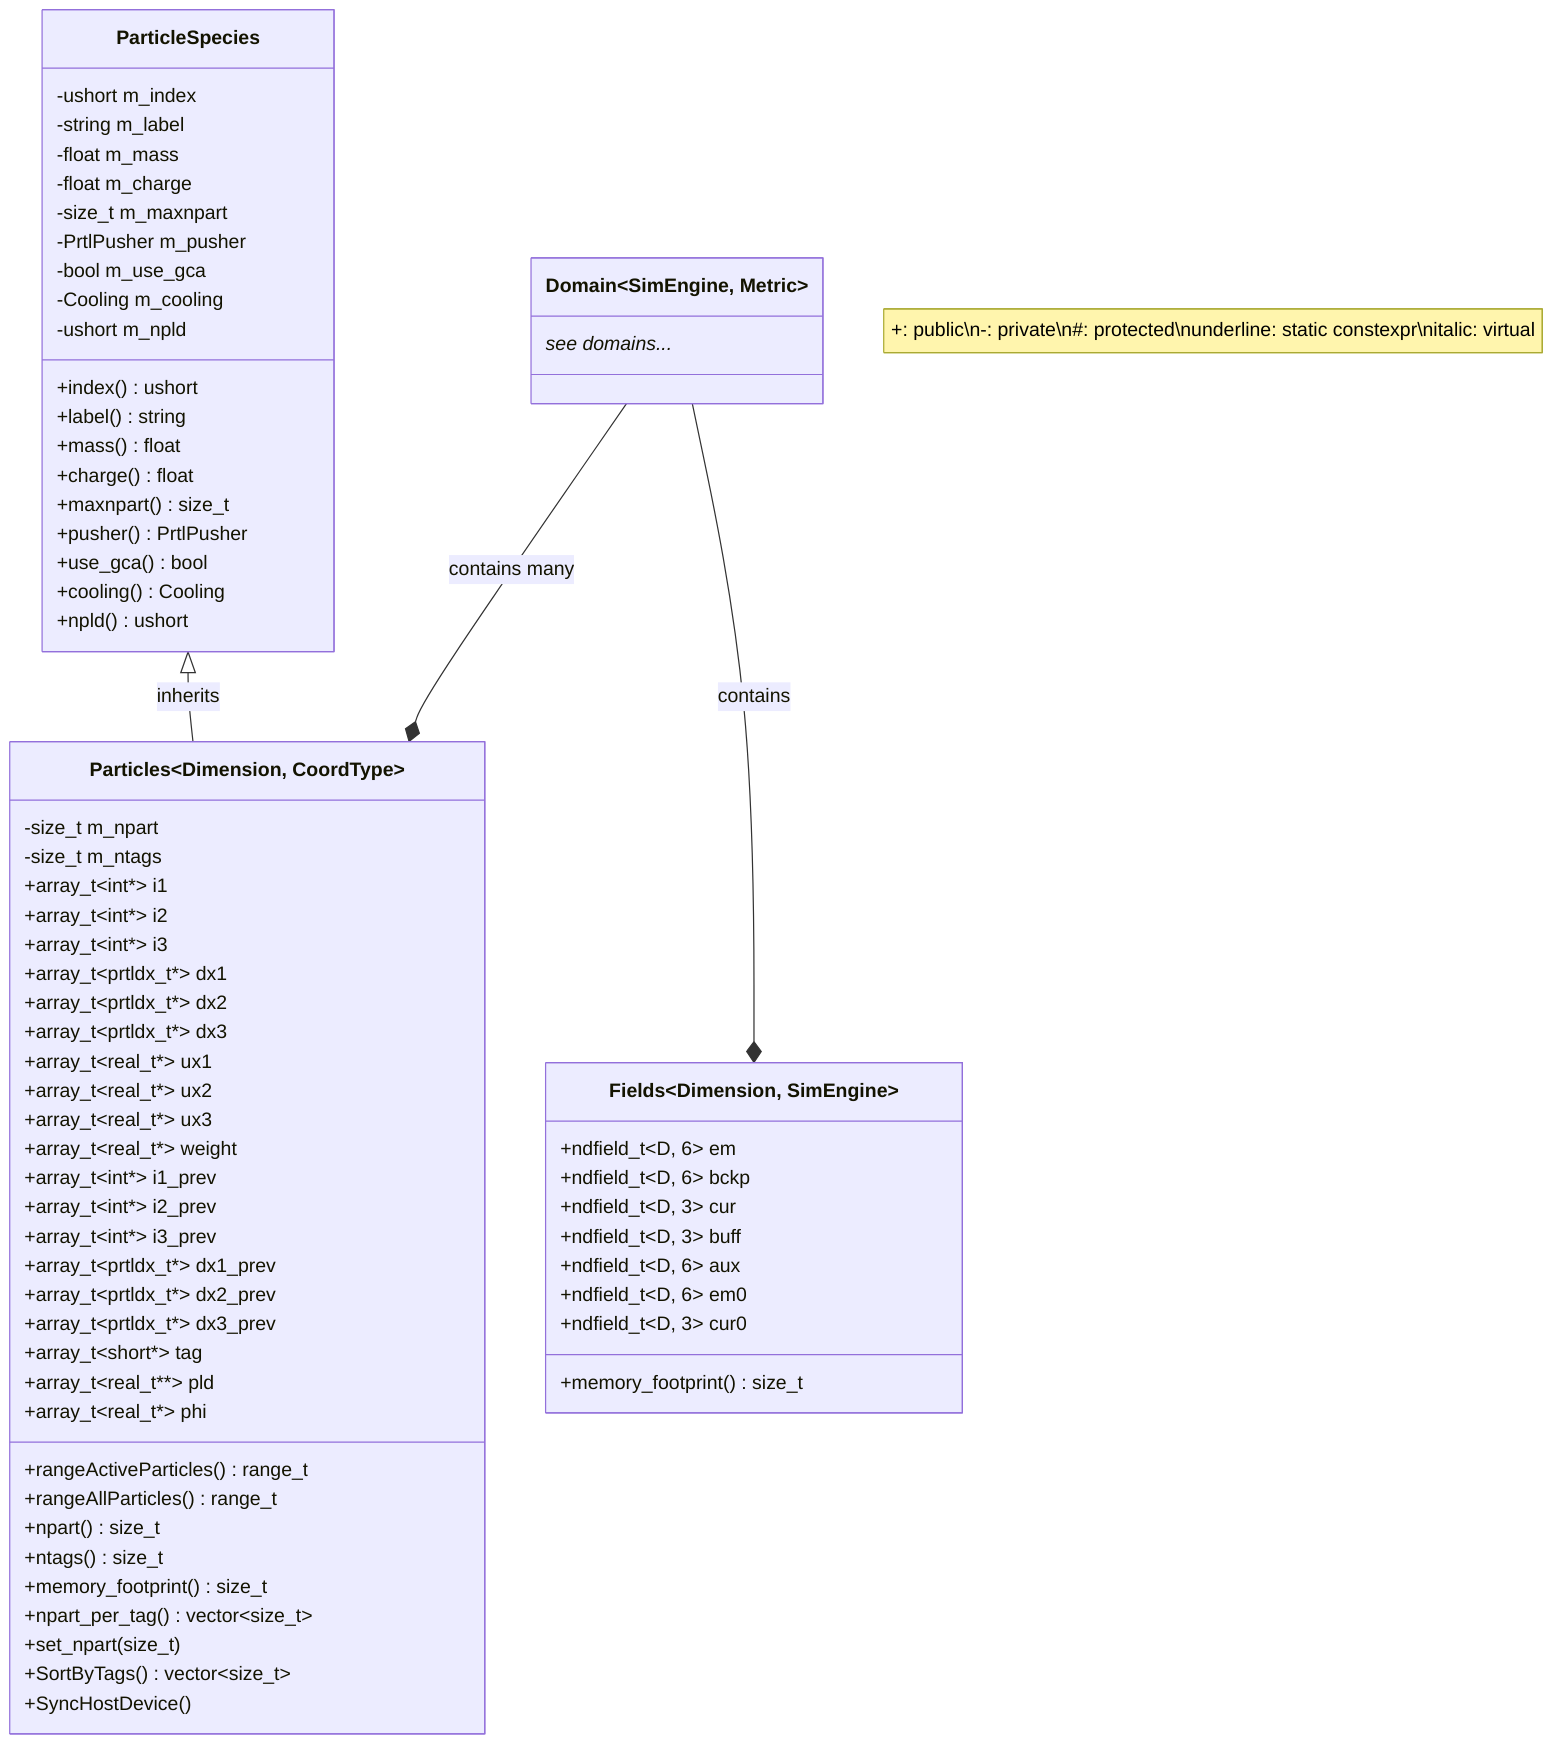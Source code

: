 classDiagram
  class Domain~SimEngine, Metric~{
    see domains...*
  }
  class Particles~Dimension, CoordType~{
    -size_t m_npart
    -size_t m_ntags
    +array_t~int*~ i1
    +array_t~int*~ i2
    +array_t~int*~ i3
    +array_t~prtldx_t*~ dx1
    +array_t~prtldx_t*~ dx2
    +array_t~prtldx_t*~ dx3
    +array_t~real_t*~ ux1
    +array_t~real_t*~ ux2
    +array_t~real_t*~ ux3
    +array_t~real_t*~ weight
    +array_t~int*~ i1_prev
    +array_t~int*~ i2_prev
    +array_t~int*~ i3_prev
    +array_t~prtldx_t*~ dx1_prev
    +array_t~prtldx_t*~ dx2_prev
    +array_t~prtldx_t*~ dx3_prev
    +array_t~short*~ tag
    +array_t~real_t**~ pld
    +array_t~real_t*~ phi
    +rangeActiveParticles() range_t
    +rangeAllParticles() range_t
    +npart() size_t
    +ntags() size_t
    +memory_footprint() size_t
    +npart_per_tag() vector~size_t~
    +set_npart(size_t)
    +SortByTags() vector~size_t~
    +SyncHostDevice()
  }
  class Fields~Dimension, SimEngine~{
    +ndfield_t~D, 6~ em
    +ndfield_t~D, 6~ bckp
    +ndfield_t~D, 3~ cur
    +ndfield_t~D, 3~ buff
    +ndfield_t~D, 6~ aux
    +ndfield_t~D, 6~ em0
    +ndfield_t~D, 3~ cur0
    +memory_footprint() size_t
  }
  class ParticleSpecies {
    -ushort m_index
    -string m_label
    -float m_mass
    -float m_charge
    -size_t m_maxnpart
    -PrtlPusher m_pusher
    -bool m_use_gca
    -Cooling m_cooling
    -ushort m_npld
    +index() ushort
    +label() string
    +mass() float
    +charge() float
    +maxnpart() size_t
    +pusher() PrtlPusher
    +use_gca() bool
    +cooling() Cooling
    +npld() ushort
  }
  
  Domain --* Particles : contains many
  Domain --* Fields : contains
  ParticleSpecies <|-- Particles : inherits

  note "+: public\n-: private\n#: protected\nunderline: static constexpr\nitalic: virtual"